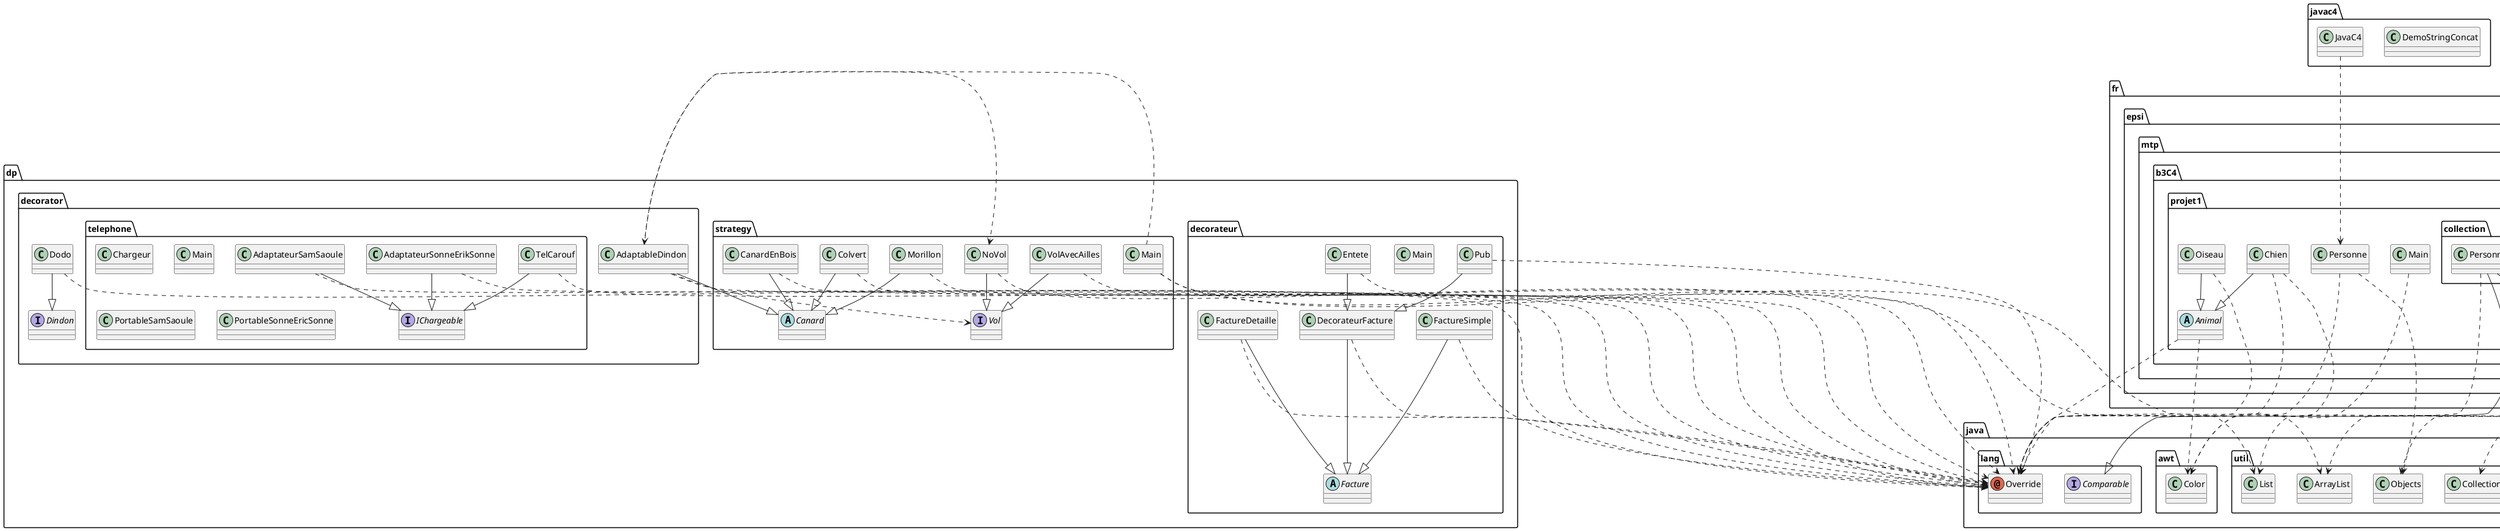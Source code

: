@startuml
abstract class dp.decorateur.Facture
abstract class dp.strategy.Canard
abstract class fr.epsi.mtp.b3C4.projet1.Animal
annotation java.lang.Override
class dp.decorateur.DecorateurFacture
class dp.decorateur.Entete
class dp.decorateur.FactureDetaille
class dp.decorateur.FactureSimple
class dp.decorateur.Main
class dp.decorateur.Pub
class dp.decorator.AdaptableDindon
class dp.decorator.Dodo
class dp.decorator.telephone.AdaptateurSamSaoule
class dp.decorator.telephone.AdaptateurSonneErikSonne
class dp.decorator.telephone.Chargeur
class dp.decorator.telephone.Main
class dp.decorator.telephone.PortableSamSaoule
class dp.decorator.telephone.PortableSonneEricSonne
class dp.decorator.telephone.TelCarouf
class dp.strategy.CanardEnBois
class dp.strategy.Colvert
class dp.strategy.Main
class dp.strategy.Morillon
class dp.strategy.NoVol
class dp.strategy.VolAvecAilles
class fr.epsi.mtp.b3C4.projet1.Chien
class fr.epsi.mtp.b3C4.projet1.Main
class fr.epsi.mtp.b3C4.projet1.Oiseau
class fr.epsi.mtp.b3C4.projet1.Personne
class fr.epsi.mtp.b3C4.projet1.collection.Main
class fr.epsi.mtp.b3C4.projet1.collection.Personne
class java.awt.Color
class java.util.ArrayList
class java.util.Collections
class java.util.Comparator
class java.util.List
class java.util.Objects
class javac4.DemoStringConcat
class javac4.JavaC4
interface dp.decorator.Dindon
interface dp.decorator.telephone.IChargeable
interface dp.strategy.Vol
interface java.lang.Comparable
fr.epsi.mtp.b3C4.projet1.Animal ..> java.lang.Override
fr.epsi.mtp.b3C4.projet1.Animal ..> java.awt.Color
dp.decorateur.DecorateurFacture --|> dp.decorateur.Facture
dp.decorateur.DecorateurFacture ..> java.lang.Override
dp.decorateur.Entete ..> java.lang.Override
dp.decorateur.Entete --|> dp.decorateur.DecorateurFacture
dp.decorateur.FactureDetaille --|> dp.decorateur.Facture
dp.decorateur.FactureDetaille ..> java.lang.Override
dp.decorateur.FactureSimple --|> dp.decorateur.Facture
dp.decorateur.FactureSimple ..> java.lang.Override
dp.decorateur.Pub ..> java.lang.Override
dp.decorateur.Pub --|> dp.decorateur.DecorateurFacture
dp.decorator.AdaptableDindon --|> dp.strategy.Canard
dp.decorator.AdaptableDindon ..> java.lang.Override
dp.decorator.AdaptableDindon ..> dp.strategy.NoVol
dp.decorator.AdaptableDindon ..> dp.strategy.Vol
dp.decorator.Dodo ..> java.lang.Override
dp.decorator.Dodo --|> dp.decorator.Dindon
dp.decorator.telephone.AdaptateurSamSaoule ..> java.lang.Override
dp.decorator.telephone.AdaptateurSamSaoule --|> dp.decorator.telephone.IChargeable
dp.decorator.telephone.AdaptateurSonneErikSonne ..> java.lang.Override
dp.decorator.telephone.AdaptateurSonneErikSonne --|> dp.decorator.telephone.IChargeable
dp.decorator.telephone.TelCarouf ..> java.lang.Override
dp.decorator.telephone.TelCarouf --|> dp.decorator.telephone.IChargeable
dp.strategy.CanardEnBois --|> dp.strategy.Canard
dp.strategy.CanardEnBois ..> java.lang.Override
dp.strategy.Colvert --|> dp.strategy.Canard
dp.strategy.Colvert ..> java.lang.Override
dp.strategy.Main ..> dp.decorator.AdaptableDindon
dp.strategy.Main ..> java.util.ArrayList
dp.strategy.Main ..> java.util.List
dp.strategy.Morillon --|> dp.strategy.Canard
dp.strategy.Morillon ..> java.lang.Override
dp.strategy.NoVol ..> java.lang.Override
dp.strategy.NoVol --|> dp.strategy.Vol
dp.strategy.VolAvecAilles ..> java.lang.Override
dp.strategy.VolAvecAilles --|> dp.strategy.Vol
fr.epsi.mtp.b3C4.projet1.Chien --|> fr.epsi.mtp.b3C4.projet1.Animal
fr.epsi.mtp.b3C4.projet1.Chien ..> java.lang.Override
fr.epsi.mtp.b3C4.projet1.Chien ..> java.awt.Color
fr.epsi.mtp.b3C4.projet1.Main ..> java.awt.Color
fr.epsi.mtp.b3C4.projet1.Oiseau --|> fr.epsi.mtp.b3C4.projet1.Animal
fr.epsi.mtp.b3C4.projet1.Oiseau ..> java.lang.Override
fr.epsi.mtp.b3C4.projet1.Personne ..> java.lang.Override
fr.epsi.mtp.b3C4.projet1.Personne ..> java.util.Objects
fr.epsi.mtp.b3C4.projet1.collection.Main ..> java.util.ArrayList
fr.epsi.mtp.b3C4.projet1.collection.Main ..> java.util.Collections
fr.epsi.mtp.b3C4.projet1.collection.Main ..> java.util.Comparator
fr.epsi.mtp.b3C4.projet1.collection.Main ..> java.util.List
fr.epsi.mtp.b3C4.projet1.collection.Personne ..> java.lang.Override
fr.epsi.mtp.b3C4.projet1.collection.Personne ..> java.util.Objects
fr.epsi.mtp.b3C4.projet1.collection.Personne --|> java.lang.Comparable
javac4.JavaC4 ..> fr.epsi.mtp.b3C4.projet1.Personne
@enduml